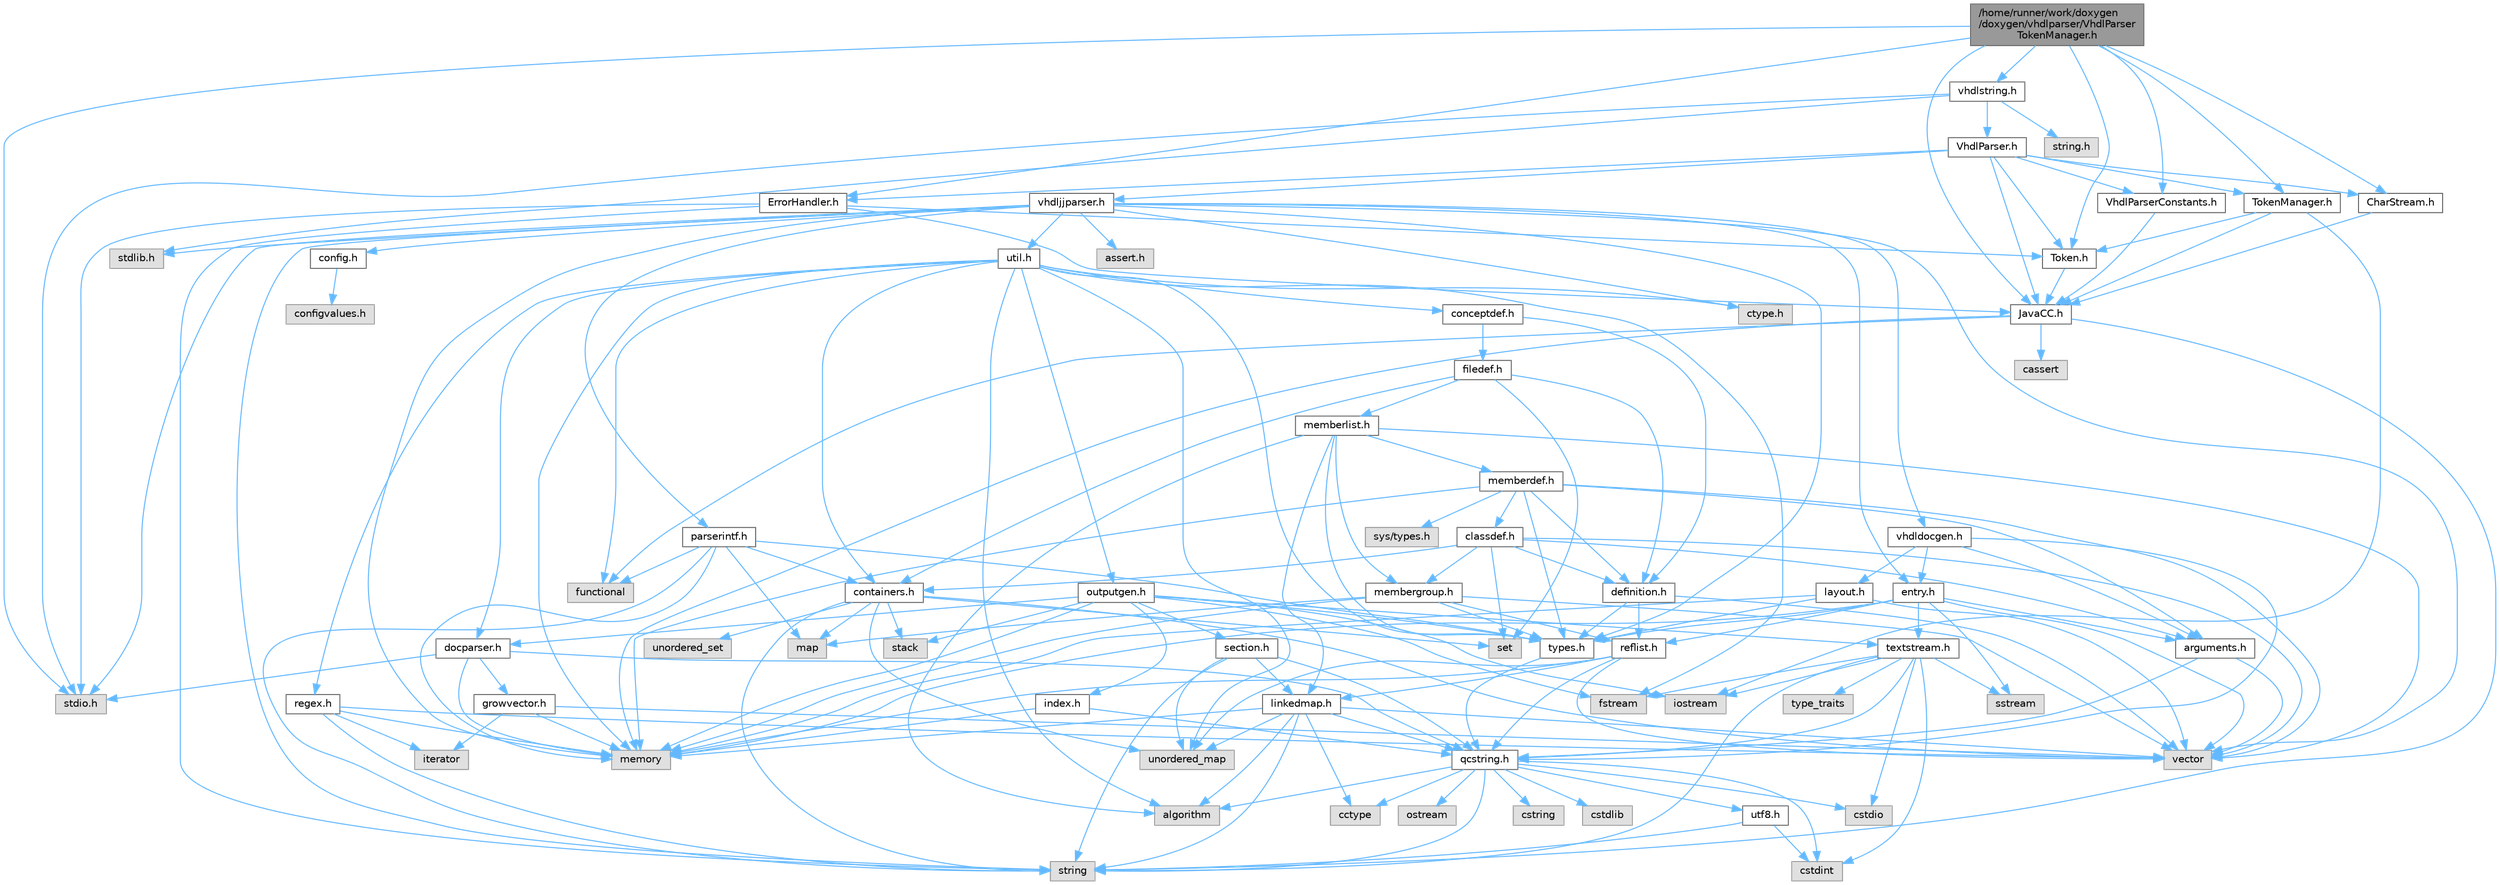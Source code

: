 digraph "/home/runner/work/doxygen/doxygen/vhdlparser/VhdlParserTokenManager.h"
{
 // INTERACTIVE_SVG=YES
 // LATEX_PDF_SIZE
  bgcolor="transparent";
  edge [fontname=Helvetica,fontsize=10,labelfontname=Helvetica,labelfontsize=10];
  node [fontname=Helvetica,fontsize=10,shape=box,height=0.2,width=0.4];
  Node1 [label="/home/runner/work/doxygen\l/doxygen/vhdlparser/VhdlParser\lTokenManager.h",height=0.2,width=0.4,color="gray40", fillcolor="grey60", style="filled", fontcolor="black",tooltip=" "];
  Node1 -> Node2 [color="steelblue1",style="solid"];
  Node2 [label="stdio.h",height=0.2,width=0.4,color="grey60", fillcolor="#E0E0E0", style="filled",tooltip=" "];
  Node1 -> Node3 [color="steelblue1",style="solid"];
  Node3 [label="JavaCC.h",height=0.2,width=0.4,color="grey40", fillcolor="white", style="filled",URL="$d1/d2f/_java_c_c_8h.html",tooltip=" "];
  Node3 -> Node4 [color="steelblue1",style="solid"];
  Node4 [label="string",height=0.2,width=0.4,color="grey60", fillcolor="#E0E0E0", style="filled",tooltip=" "];
  Node3 -> Node5 [color="steelblue1",style="solid"];
  Node5 [label="memory",height=0.2,width=0.4,color="grey60", fillcolor="#E0E0E0", style="filled",tooltip=" "];
  Node3 -> Node6 [color="steelblue1",style="solid"];
  Node6 [label="cassert",height=0.2,width=0.4,color="grey60", fillcolor="#E0E0E0", style="filled",tooltip=" "];
  Node3 -> Node7 [color="steelblue1",style="solid"];
  Node7 [label="functional",height=0.2,width=0.4,color="grey60", fillcolor="#E0E0E0", style="filled",tooltip=" "];
  Node1 -> Node8 [color="steelblue1",style="solid"];
  Node8 [label="CharStream.h",height=0.2,width=0.4,color="grey40", fillcolor="white", style="filled",URL="$df/ddf/_char_stream_8h.html",tooltip=" "];
  Node8 -> Node3 [color="steelblue1",style="solid"];
  Node1 -> Node9 [color="steelblue1",style="solid"];
  Node9 [label="Token.h",height=0.2,width=0.4,color="grey40", fillcolor="white", style="filled",URL="$dd/dcd/_token_8h.html",tooltip=" "];
  Node9 -> Node3 [color="steelblue1",style="solid"];
  Node1 -> Node10 [color="steelblue1",style="solid"];
  Node10 [label="ErrorHandler.h",height=0.2,width=0.4,color="grey40", fillcolor="white", style="filled",URL="$d3/dd5/_error_handler_8h.html",tooltip=" "];
  Node10 -> Node2 [color="steelblue1",style="solid"];
  Node10 -> Node4 [color="steelblue1",style="solid"];
  Node10 -> Node3 [color="steelblue1",style="solid"];
  Node10 -> Node9 [color="steelblue1",style="solid"];
  Node1 -> Node11 [color="steelblue1",style="solid"];
  Node11 [label="TokenManager.h",height=0.2,width=0.4,color="grey40", fillcolor="white", style="filled",URL="$d4/df9/_token_manager_8h.html",tooltip=" "];
  Node11 -> Node12 [color="steelblue1",style="solid"];
  Node12 [label="iostream",height=0.2,width=0.4,color="grey60", fillcolor="#E0E0E0", style="filled",tooltip=" "];
  Node11 -> Node3 [color="steelblue1",style="solid"];
  Node11 -> Node9 [color="steelblue1",style="solid"];
  Node1 -> Node13 [color="steelblue1",style="solid"];
  Node13 [label="VhdlParserConstants.h",height=0.2,width=0.4,color="grey40", fillcolor="white", style="filled",URL="$dc/d21/_vhdl_parser_constants_8h.html",tooltip=" "];
  Node13 -> Node3 [color="steelblue1",style="solid"];
  Node1 -> Node14 [color="steelblue1",style="solid"];
  Node14 [label="vhdlstring.h",height=0.2,width=0.4,color="grey40", fillcolor="white", style="filled",URL="$d9/d48/vhdlstring_8h.html",tooltip=" "];
  Node14 -> Node2 [color="steelblue1",style="solid"];
  Node14 -> Node15 [color="steelblue1",style="solid"];
  Node15 [label="stdlib.h",height=0.2,width=0.4,color="grey60", fillcolor="#E0E0E0", style="filled",tooltip=" "];
  Node14 -> Node16 [color="steelblue1",style="solid"];
  Node16 [label="string.h",height=0.2,width=0.4,color="grey60", fillcolor="#E0E0E0", style="filled",tooltip=" "];
  Node14 -> Node17 [color="steelblue1",style="solid"];
  Node17 [label="VhdlParser.h",height=0.2,width=0.4,color="grey40", fillcolor="white", style="filled",URL="$d5/df9/_vhdl_parser_8h.html",tooltip=" "];
  Node17 -> Node3 [color="steelblue1",style="solid"];
  Node17 -> Node8 [color="steelblue1",style="solid"];
  Node17 -> Node9 [color="steelblue1",style="solid"];
  Node17 -> Node11 [color="steelblue1",style="solid"];
  Node17 -> Node18 [color="steelblue1",style="solid"];
  Node18 [label="vhdljjparser.h",height=0.2,width=0.4,color="grey40", fillcolor="white", style="filled",URL="$d2/d55/vhdljjparser_8h.html",tooltip=" "];
  Node18 -> Node19 [color="steelblue1",style="solid"];
  Node19 [label="vector",height=0.2,width=0.4,color="grey60", fillcolor="#E0E0E0", style="filled",tooltip=" "];
  Node18 -> Node5 [color="steelblue1",style="solid"];
  Node18 -> Node4 [color="steelblue1",style="solid"];
  Node18 -> Node20 [color="steelblue1",style="solid"];
  Node20 [label="parserintf.h",height=0.2,width=0.4,color="grey40", fillcolor="white", style="filled",URL="$da/d55/parserintf_8h.html",tooltip=" "];
  Node20 -> Node7 [color="steelblue1",style="solid"];
  Node20 -> Node5 [color="steelblue1",style="solid"];
  Node20 -> Node21 [color="steelblue1",style="solid"];
  Node21 [label="map",height=0.2,width=0.4,color="grey60", fillcolor="#E0E0E0", style="filled",tooltip=" "];
  Node20 -> Node4 [color="steelblue1",style="solid"];
  Node20 -> Node22 [color="steelblue1",style="solid"];
  Node22 [label="types.h",height=0.2,width=0.4,color="grey40", fillcolor="white", style="filled",URL="$d9/d49/types_8h.html",tooltip="This file contains a number of basic enums and types."];
  Node22 -> Node23 [color="steelblue1",style="solid"];
  Node23 [label="qcstring.h",height=0.2,width=0.4,color="grey40", fillcolor="white", style="filled",URL="$d7/d5c/qcstring_8h.html",tooltip=" "];
  Node23 -> Node4 [color="steelblue1",style="solid"];
  Node23 -> Node24 [color="steelblue1",style="solid"];
  Node24 [label="algorithm",height=0.2,width=0.4,color="grey60", fillcolor="#E0E0E0", style="filled",tooltip=" "];
  Node23 -> Node25 [color="steelblue1",style="solid"];
  Node25 [label="cctype",height=0.2,width=0.4,color="grey60", fillcolor="#E0E0E0", style="filled",tooltip=" "];
  Node23 -> Node26 [color="steelblue1",style="solid"];
  Node26 [label="cstring",height=0.2,width=0.4,color="grey60", fillcolor="#E0E0E0", style="filled",tooltip=" "];
  Node23 -> Node27 [color="steelblue1",style="solid"];
  Node27 [label="cstdio",height=0.2,width=0.4,color="grey60", fillcolor="#E0E0E0", style="filled",tooltip=" "];
  Node23 -> Node28 [color="steelblue1",style="solid"];
  Node28 [label="cstdlib",height=0.2,width=0.4,color="grey60", fillcolor="#E0E0E0", style="filled",tooltip=" "];
  Node23 -> Node29 [color="steelblue1",style="solid"];
  Node29 [label="cstdint",height=0.2,width=0.4,color="grey60", fillcolor="#E0E0E0", style="filled",tooltip=" "];
  Node23 -> Node30 [color="steelblue1",style="solid"];
  Node30 [label="ostream",height=0.2,width=0.4,color="grey60", fillcolor="#E0E0E0", style="filled",tooltip=" "];
  Node23 -> Node31 [color="steelblue1",style="solid"];
  Node31 [label="utf8.h",height=0.2,width=0.4,color="grey40", fillcolor="white", style="filled",URL="$db/d7c/utf8_8h.html",tooltip="Various UTF8 related helper functions."];
  Node31 -> Node29 [color="steelblue1",style="solid"];
  Node31 -> Node4 [color="steelblue1",style="solid"];
  Node20 -> Node32 [color="steelblue1",style="solid"];
  Node32 [label="containers.h",height=0.2,width=0.4,color="grey40", fillcolor="white", style="filled",URL="$d5/d75/containers_8h.html",tooltip=" "];
  Node32 -> Node19 [color="steelblue1",style="solid"];
  Node32 -> Node4 [color="steelblue1",style="solid"];
  Node32 -> Node33 [color="steelblue1",style="solid"];
  Node33 [label="set",height=0.2,width=0.4,color="grey60", fillcolor="#E0E0E0", style="filled",tooltip=" "];
  Node32 -> Node21 [color="steelblue1",style="solid"];
  Node32 -> Node34 [color="steelblue1",style="solid"];
  Node34 [label="unordered_set",height=0.2,width=0.4,color="grey60", fillcolor="#E0E0E0", style="filled",tooltip=" "];
  Node32 -> Node35 [color="steelblue1",style="solid"];
  Node35 [label="unordered_map",height=0.2,width=0.4,color="grey60", fillcolor="#E0E0E0", style="filled",tooltip=" "];
  Node32 -> Node36 [color="steelblue1",style="solid"];
  Node36 [label="stack",height=0.2,width=0.4,color="grey60", fillcolor="#E0E0E0", style="filled",tooltip=" "];
  Node18 -> Node2 [color="steelblue1",style="solid"];
  Node18 -> Node15 [color="steelblue1",style="solid"];
  Node18 -> Node37 [color="steelblue1",style="solid"];
  Node37 [label="assert.h",height=0.2,width=0.4,color="grey60", fillcolor="#E0E0E0", style="filled",tooltip=" "];
  Node18 -> Node38 [color="steelblue1",style="solid"];
  Node38 [label="ctype.h",height=0.2,width=0.4,color="grey60", fillcolor="#E0E0E0", style="filled",tooltip=" "];
  Node18 -> Node22 [color="steelblue1",style="solid"];
  Node18 -> Node39 [color="steelblue1",style="solid"];
  Node39 [label="entry.h",height=0.2,width=0.4,color="grey40", fillcolor="white", style="filled",URL="$d1/dc6/entry_8h.html",tooltip=" "];
  Node39 -> Node19 [color="steelblue1",style="solid"];
  Node39 -> Node5 [color="steelblue1",style="solid"];
  Node39 -> Node40 [color="steelblue1",style="solid"];
  Node40 [label="sstream",height=0.2,width=0.4,color="grey60", fillcolor="#E0E0E0", style="filled",tooltip=" "];
  Node39 -> Node22 [color="steelblue1",style="solid"];
  Node39 -> Node41 [color="steelblue1",style="solid"];
  Node41 [label="arguments.h",height=0.2,width=0.4,color="grey40", fillcolor="white", style="filled",URL="$df/d9b/arguments_8h.html",tooltip=" "];
  Node41 -> Node19 [color="steelblue1",style="solid"];
  Node41 -> Node23 [color="steelblue1",style="solid"];
  Node39 -> Node42 [color="steelblue1",style="solid"];
  Node42 [label="reflist.h",height=0.2,width=0.4,color="grey40", fillcolor="white", style="filled",URL="$d1/d02/reflist_8h.html",tooltip=" "];
  Node42 -> Node19 [color="steelblue1",style="solid"];
  Node42 -> Node35 [color="steelblue1",style="solid"];
  Node42 -> Node5 [color="steelblue1",style="solid"];
  Node42 -> Node23 [color="steelblue1",style="solid"];
  Node42 -> Node43 [color="steelblue1",style="solid"];
  Node43 [label="linkedmap.h",height=0.2,width=0.4,color="grey40", fillcolor="white", style="filled",URL="$da/de1/linkedmap_8h.html",tooltip=" "];
  Node43 -> Node35 [color="steelblue1",style="solid"];
  Node43 -> Node19 [color="steelblue1",style="solid"];
  Node43 -> Node5 [color="steelblue1",style="solid"];
  Node43 -> Node4 [color="steelblue1",style="solid"];
  Node43 -> Node24 [color="steelblue1",style="solid"];
  Node43 -> Node25 [color="steelblue1",style="solid"];
  Node43 -> Node23 [color="steelblue1",style="solid"];
  Node39 -> Node44 [color="steelblue1",style="solid"];
  Node44 [label="textstream.h",height=0.2,width=0.4,color="grey40", fillcolor="white", style="filled",URL="$d4/d7d/textstream_8h.html",tooltip=" "];
  Node44 -> Node4 [color="steelblue1",style="solid"];
  Node44 -> Node12 [color="steelblue1",style="solid"];
  Node44 -> Node40 [color="steelblue1",style="solid"];
  Node44 -> Node29 [color="steelblue1",style="solid"];
  Node44 -> Node27 [color="steelblue1",style="solid"];
  Node44 -> Node45 [color="steelblue1",style="solid"];
  Node45 [label="fstream",height=0.2,width=0.4,color="grey60", fillcolor="#E0E0E0", style="filled",tooltip=" "];
  Node44 -> Node46 [color="steelblue1",style="solid"];
  Node46 [label="type_traits",height=0.2,width=0.4,color="grey60", fillcolor="#E0E0E0", style="filled",tooltip=" "];
  Node44 -> Node23 [color="steelblue1",style="solid"];
  Node18 -> Node47 [color="steelblue1",style="solid"];
  Node47 [label="vhdldocgen.h",height=0.2,width=0.4,color="grey40", fillcolor="white", style="filled",URL="$dd/dec/vhdldocgen_8h.html",tooltip=" "];
  Node47 -> Node23 [color="steelblue1",style="solid"];
  Node47 -> Node48 [color="steelblue1",style="solid"];
  Node48 [label="layout.h",height=0.2,width=0.4,color="grey40", fillcolor="white", style="filled",URL="$db/d51/layout_8h.html",tooltip=" "];
  Node48 -> Node5 [color="steelblue1",style="solid"];
  Node48 -> Node19 [color="steelblue1",style="solid"];
  Node48 -> Node22 [color="steelblue1",style="solid"];
  Node47 -> Node41 [color="steelblue1",style="solid"];
  Node47 -> Node39 [color="steelblue1",style="solid"];
  Node18 -> Node49 [color="steelblue1",style="solid"];
  Node49 [label="config.h",height=0.2,width=0.4,color="grey40", fillcolor="white", style="filled",URL="$db/d16/config_8h.html",tooltip=" "];
  Node49 -> Node50 [color="steelblue1",style="solid"];
  Node50 [label="configvalues.h",height=0.2,width=0.4,color="grey60", fillcolor="#E0E0E0", style="filled",tooltip=" "];
  Node18 -> Node51 [color="steelblue1",style="solid"];
  Node51 [label="util.h",height=0.2,width=0.4,color="grey40", fillcolor="white", style="filled",URL="$d8/d3c/util_8h.html",tooltip="A bunch of utility functions."];
  Node51 -> Node5 [color="steelblue1",style="solid"];
  Node51 -> Node35 [color="steelblue1",style="solid"];
  Node51 -> Node24 [color="steelblue1",style="solid"];
  Node51 -> Node7 [color="steelblue1",style="solid"];
  Node51 -> Node45 [color="steelblue1",style="solid"];
  Node51 -> Node38 [color="steelblue1",style="solid"];
  Node51 -> Node22 [color="steelblue1",style="solid"];
  Node51 -> Node52 [color="steelblue1",style="solid"];
  Node52 [label="docparser.h",height=0.2,width=0.4,color="grey40", fillcolor="white", style="filled",URL="$de/d9c/docparser_8h.html",tooltip=" "];
  Node52 -> Node2 [color="steelblue1",style="solid"];
  Node52 -> Node5 [color="steelblue1",style="solid"];
  Node52 -> Node23 [color="steelblue1",style="solid"];
  Node52 -> Node53 [color="steelblue1",style="solid"];
  Node53 [label="growvector.h",height=0.2,width=0.4,color="grey40", fillcolor="white", style="filled",URL="$d7/d50/growvector_8h.html",tooltip=" "];
  Node53 -> Node19 [color="steelblue1",style="solid"];
  Node53 -> Node5 [color="steelblue1",style="solid"];
  Node53 -> Node54 [color="steelblue1",style="solid"];
  Node54 [label="iterator",height=0.2,width=0.4,color="grey60", fillcolor="#E0E0E0", style="filled",tooltip=" "];
  Node51 -> Node32 [color="steelblue1",style="solid"];
  Node51 -> Node55 [color="steelblue1",style="solid"];
  Node55 [label="outputgen.h",height=0.2,width=0.4,color="grey40", fillcolor="white", style="filled",URL="$df/d06/outputgen_8h.html",tooltip=" "];
  Node55 -> Node5 [color="steelblue1",style="solid"];
  Node55 -> Node36 [color="steelblue1",style="solid"];
  Node55 -> Node12 [color="steelblue1",style="solid"];
  Node55 -> Node45 [color="steelblue1",style="solid"];
  Node55 -> Node22 [color="steelblue1",style="solid"];
  Node55 -> Node56 [color="steelblue1",style="solid"];
  Node56 [label="index.h",height=0.2,width=0.4,color="grey40", fillcolor="white", style="filled",URL="$d1/db5/index_8h.html",tooltip=" "];
  Node56 -> Node5 [color="steelblue1",style="solid"];
  Node56 -> Node23 [color="steelblue1",style="solid"];
  Node55 -> Node57 [color="steelblue1",style="solid"];
  Node57 [label="section.h",height=0.2,width=0.4,color="grey40", fillcolor="white", style="filled",URL="$d1/d2a/section_8h.html",tooltip=" "];
  Node57 -> Node4 [color="steelblue1",style="solid"];
  Node57 -> Node35 [color="steelblue1",style="solid"];
  Node57 -> Node23 [color="steelblue1",style="solid"];
  Node57 -> Node43 [color="steelblue1",style="solid"];
  Node55 -> Node44 [color="steelblue1",style="solid"];
  Node55 -> Node52 [color="steelblue1",style="solid"];
  Node51 -> Node58 [color="steelblue1",style="solid"];
  Node58 [label="regex.h",height=0.2,width=0.4,color="grey40", fillcolor="white", style="filled",URL="$d1/d21/regex_8h.html",tooltip=" "];
  Node58 -> Node5 [color="steelblue1",style="solid"];
  Node58 -> Node4 [color="steelblue1",style="solid"];
  Node58 -> Node19 [color="steelblue1",style="solid"];
  Node58 -> Node54 [color="steelblue1",style="solid"];
  Node51 -> Node59 [color="steelblue1",style="solid"];
  Node59 [label="conceptdef.h",height=0.2,width=0.4,color="grey40", fillcolor="white", style="filled",URL="$da/df1/conceptdef_8h.html",tooltip=" "];
  Node59 -> Node60 [color="steelblue1",style="solid"];
  Node60 [label="definition.h",height=0.2,width=0.4,color="grey40", fillcolor="white", style="filled",URL="$df/da1/definition_8h.html",tooltip=" "];
  Node60 -> Node19 [color="steelblue1",style="solid"];
  Node60 -> Node22 [color="steelblue1",style="solid"];
  Node60 -> Node42 [color="steelblue1",style="solid"];
  Node59 -> Node61 [color="steelblue1",style="solid"];
  Node61 [label="filedef.h",height=0.2,width=0.4,color="grey40", fillcolor="white", style="filled",URL="$d4/d3a/filedef_8h.html",tooltip=" "];
  Node61 -> Node33 [color="steelblue1",style="solid"];
  Node61 -> Node60 [color="steelblue1",style="solid"];
  Node61 -> Node62 [color="steelblue1",style="solid"];
  Node62 [label="memberlist.h",height=0.2,width=0.4,color="grey40", fillcolor="white", style="filled",URL="$dd/d78/memberlist_8h.html",tooltip=" "];
  Node62 -> Node19 [color="steelblue1",style="solid"];
  Node62 -> Node24 [color="steelblue1",style="solid"];
  Node62 -> Node63 [color="steelblue1",style="solid"];
  Node63 [label="memberdef.h",height=0.2,width=0.4,color="grey40", fillcolor="white", style="filled",URL="$d4/d46/memberdef_8h.html",tooltip=" "];
  Node63 -> Node19 [color="steelblue1",style="solid"];
  Node63 -> Node5 [color="steelblue1",style="solid"];
  Node63 -> Node64 [color="steelblue1",style="solid"];
  Node64 [label="sys/types.h",height=0.2,width=0.4,color="grey60", fillcolor="#E0E0E0", style="filled",tooltip=" "];
  Node63 -> Node22 [color="steelblue1",style="solid"];
  Node63 -> Node60 [color="steelblue1",style="solid"];
  Node63 -> Node41 [color="steelblue1",style="solid"];
  Node63 -> Node65 [color="steelblue1",style="solid"];
  Node65 [label="classdef.h",height=0.2,width=0.4,color="grey40", fillcolor="white", style="filled",URL="$d1/da6/classdef_8h.html",tooltip=" "];
  Node65 -> Node19 [color="steelblue1",style="solid"];
  Node65 -> Node33 [color="steelblue1",style="solid"];
  Node65 -> Node32 [color="steelblue1",style="solid"];
  Node65 -> Node60 [color="steelblue1",style="solid"];
  Node65 -> Node41 [color="steelblue1",style="solid"];
  Node65 -> Node66 [color="steelblue1",style="solid"];
  Node66 [label="membergroup.h",height=0.2,width=0.4,color="grey40", fillcolor="white", style="filled",URL="$d9/d11/membergroup_8h.html",tooltip=" "];
  Node66 -> Node19 [color="steelblue1",style="solid"];
  Node66 -> Node21 [color="steelblue1",style="solid"];
  Node66 -> Node5 [color="steelblue1",style="solid"];
  Node66 -> Node22 [color="steelblue1",style="solid"];
  Node66 -> Node42 [color="steelblue1",style="solid"];
  Node62 -> Node43 [color="steelblue1",style="solid"];
  Node62 -> Node22 [color="steelblue1",style="solid"];
  Node62 -> Node66 [color="steelblue1",style="solid"];
  Node61 -> Node32 [color="steelblue1",style="solid"];
  Node17 -> Node13 [color="steelblue1",style="solid"];
  Node17 -> Node10 [color="steelblue1",style="solid"];
}
